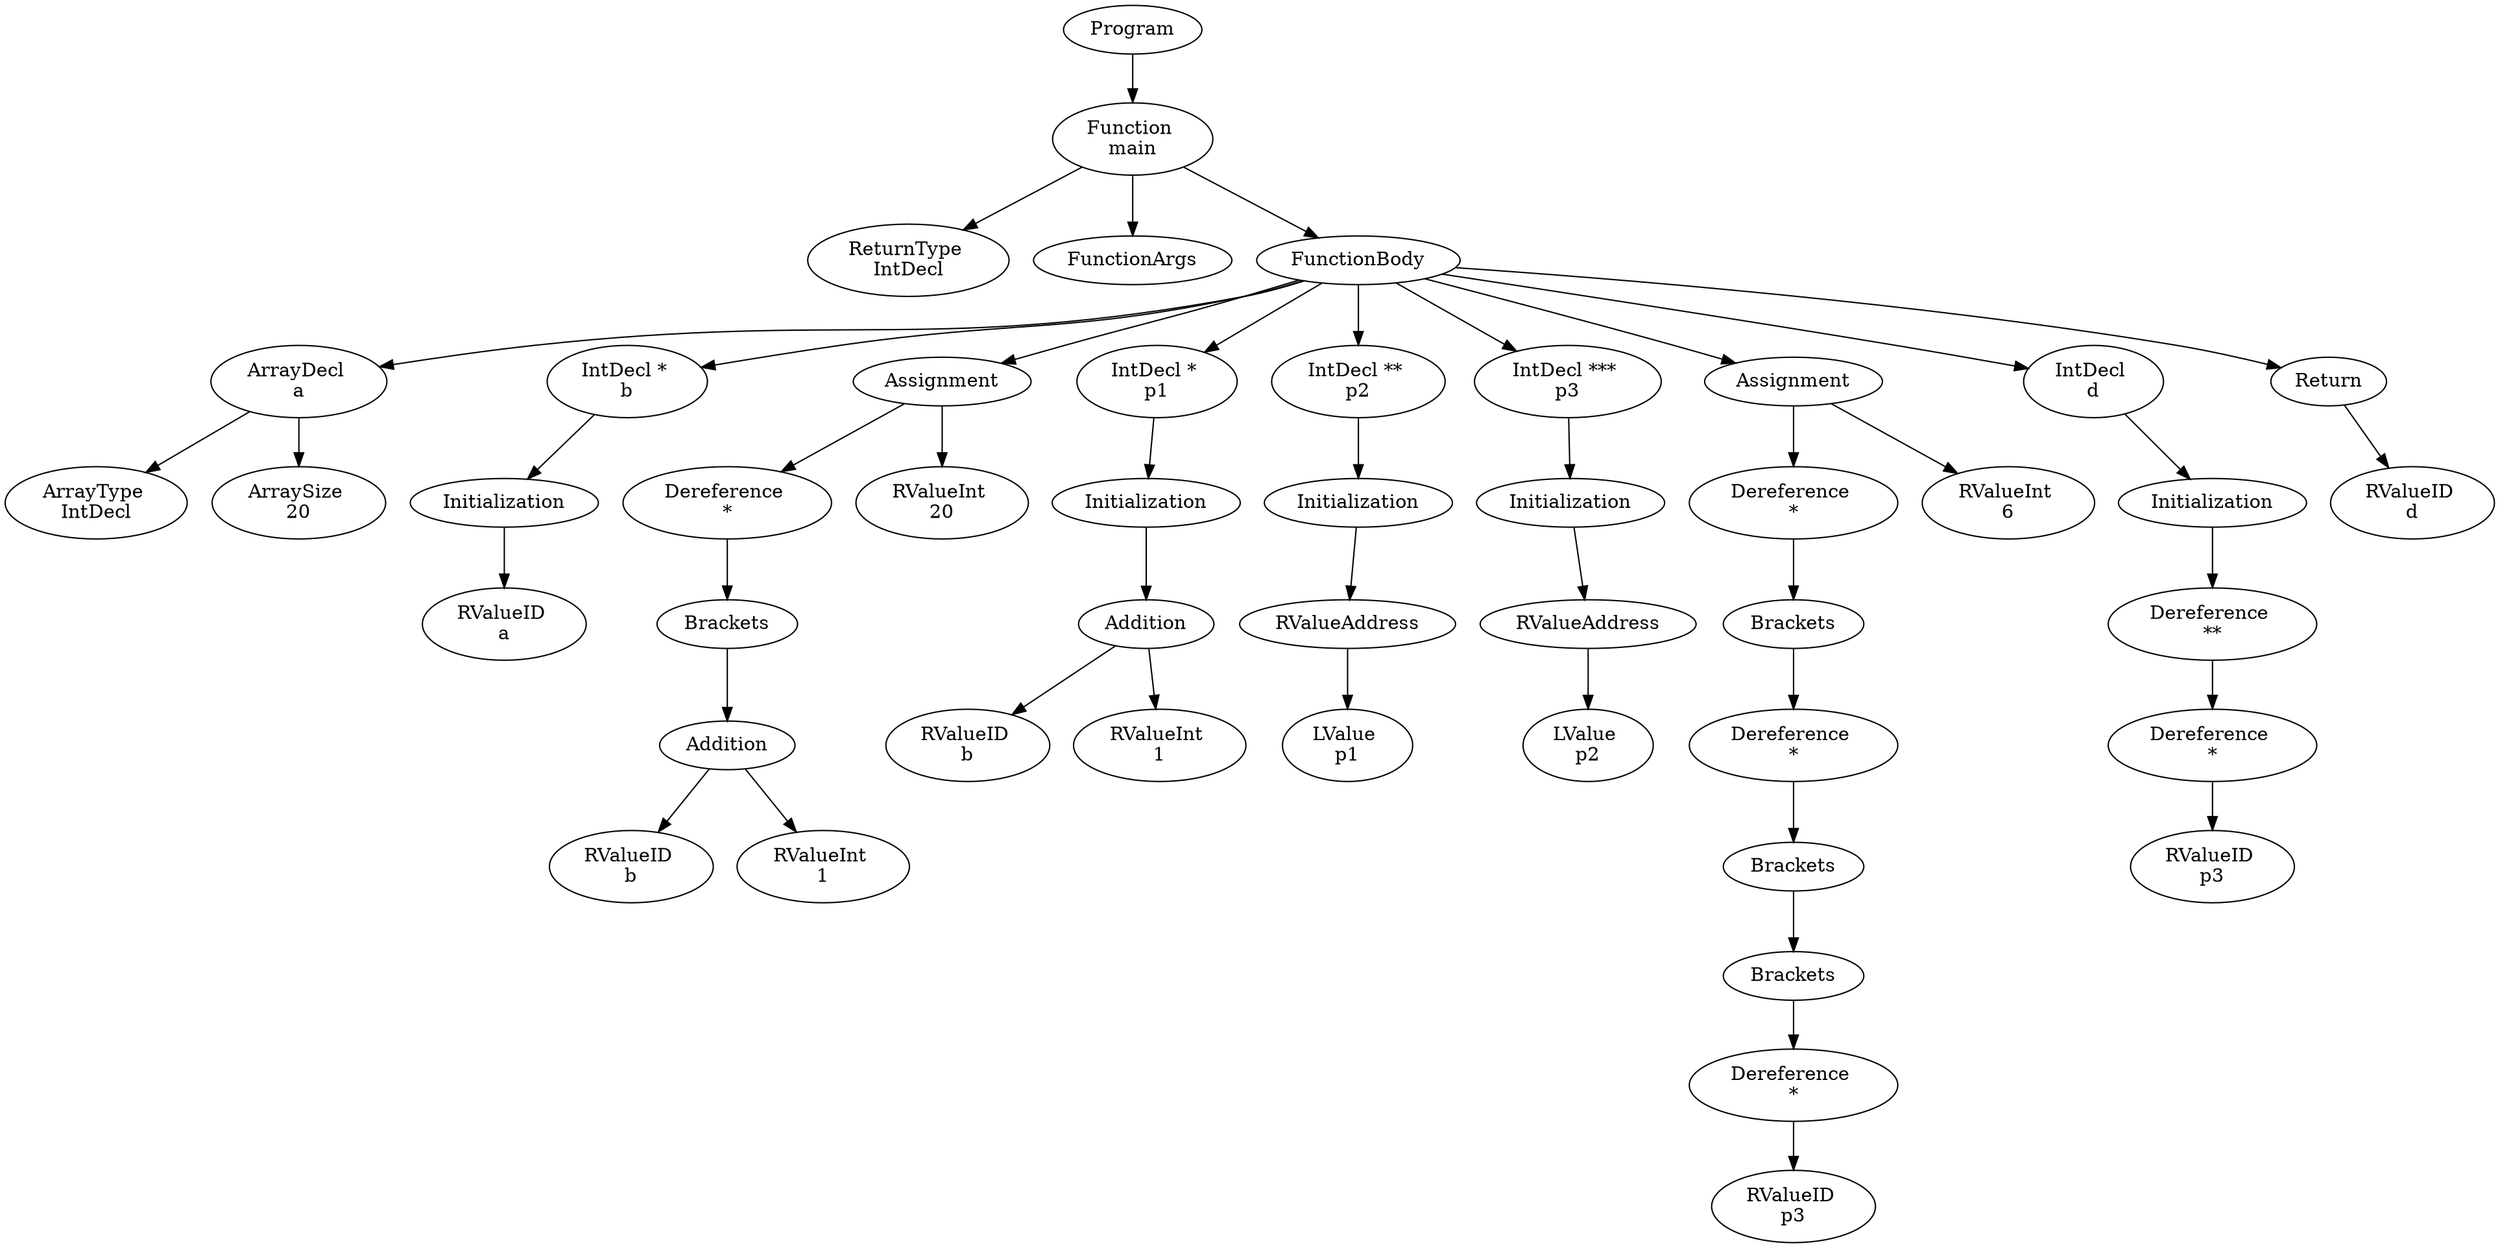 digraph AST {
1 [label="Program"];
2 [label="Function \nmain"];
3 [label="ReturnType \nIntDecl"];
4 [label="FunctionArgs"];
5 [label="FunctionBody"];
6 [label="ArrayDecl \na"];
7 [label="ArrayType \nIntDecl"];
8 [label="ArraySize \n20"];
6 -> 7;
6 -> 8;
9 [label="IntDecl * \nb"];
10 [label="Initialization"];
11 [label="RValueID \na"];
10 -> 11;
9 -> 10;
12 [label="Assignment"];
13 [label="Dereference \n*"];
14 [label="Brackets"];
15 [label="Addition"];
16 [label="RValueID \nb"];
17 [label="RValueInt \n1"];
15 -> 16;
15 -> 17;
14 -> 15;
13 -> 14;
18 [label="RValueInt \n20"];
12 -> 13;
12 -> 18;
19 [label="IntDecl * \np1"];
20 [label="Initialization"];
21 [label="Addition"];
22 [label="RValueID \nb"];
23 [label="RValueInt \n1"];
21 -> 22;
21 -> 23;
20 -> 21;
19 -> 20;
24 [label="IntDecl ** \np2"];
25 [label="Initialization"];
26 [label="RValueAddress"];
27 [label="LValue \np1"];
26 -> 27;
25 -> 26;
24 -> 25;
28 [label="IntDecl *** \np3"];
29 [label="Initialization"];
30 [label="RValueAddress"];
31 [label="LValue \np2"];
30 -> 31;
29 -> 30;
28 -> 29;
32 [label="Assignment"];
33 [label="Dereference \n*"];
34 [label="Brackets"];
35 [label="Dereference \n*"];
36 [label="Brackets"];
37 [label="Brackets"];
38 [label="Dereference \n*"];
39 [label="RValueID \np3"];
38 -> 39;
37 -> 38;
36 -> 37;
35 -> 36;
34 -> 35;
33 -> 34;
40 [label="RValueInt \n6"];
32 -> 33;
32 -> 40;
41 [label="IntDecl \nd"];
42 [label="Initialization"];
43 [label="Dereference \n**"];
44 [label="Dereference \n*"];
45 [label="RValueID \np3"];
44 -> 45;
43 -> 44;
42 -> 43;
41 -> 42;
46 [label="Return"];
47 [label="RValueID \nd"];
46 -> 47;
5 -> 6;
5 -> 9;
5 -> 12;
5 -> 19;
5 -> 24;
5 -> 28;
5 -> 32;
5 -> 41;
5 -> 46;
2 -> 3;
2 -> 4;
2 -> 5;
1 -> 2;
}